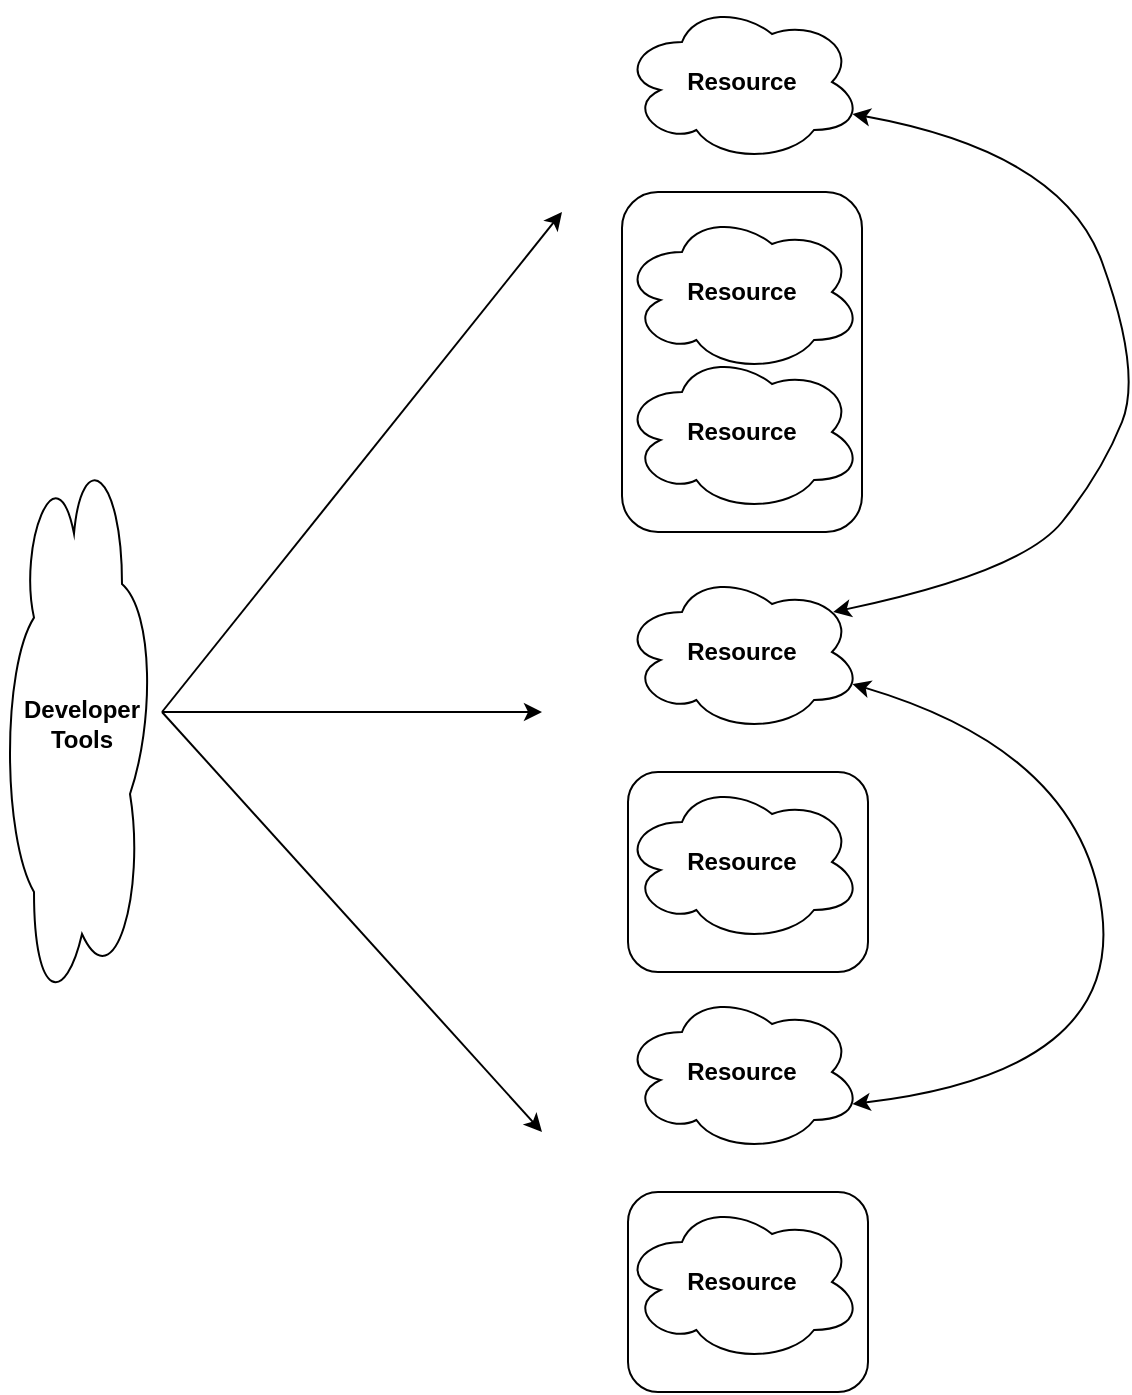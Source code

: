 <mxfile version="12.4.2" type="github" pages="1"><diagram id="dIdCKHCLPM0Rrodj-kXr" name="Page-1"><mxGraphModel dx="1379" dy="902" grid="1" gridSize="10" guides="1" tooltips="1" connect="1" arrows="1" fold="1" page="1" pageScale="1" pageWidth="827" pageHeight="1169" math="0" shadow="0"><root><mxCell id="0"/><mxCell id="1" parent="0"/><mxCell id="fq5EuM6EA8eF8g034mVc-1" value="&lt;b&gt;Developer Tools&lt;/b&gt;" style="ellipse;shape=cloud;whiteSpace=wrap;html=1;direction=south;" parent="1" vertex="1"><mxGeometry x="40" y="226" width="80" height="280" as="geometry"/></mxCell><mxCell id="fq5EuM6EA8eF8g034mVc-4" value="&lt;b&gt;Resource&lt;br&gt;&lt;/b&gt;" style="ellipse;shape=cloud;whiteSpace=wrap;html=1;" parent="1" vertex="1"><mxGeometry x="350" y="110" width="120" height="80" as="geometry"/></mxCell><mxCell id="fq5EuM6EA8eF8g034mVc-5" value="&lt;b&gt;Resource&lt;br&gt;&lt;/b&gt;" style="ellipse;shape=cloud;whiteSpace=wrap;html=1;" parent="1" vertex="1"><mxGeometry x="350" y="180" width="120" height="80" as="geometry"/></mxCell><mxCell id="fq5EuM6EA8eF8g034mVc-24" value="" style="shape=image;html=1;verticalAlign=top;verticalLabelPosition=bottom;labelBackgroundColor=#ffffff;imageAspect=0;aspect=fixed;image=https://cdn1.iconfinder.com/data/icons/material-core/20/account-circle-128.png;fillColor=none;" parent="1" vertex="1"><mxGeometry x="320" y="52" width="58" height="58" as="geometry"/></mxCell><mxCell id="fq5EuM6EA8eF8g034mVc-25" value="&lt;b&gt;Resource&lt;/b&gt;" style="ellipse;shape=cloud;whiteSpace=wrap;html=1;fillColor=none;" parent="1" vertex="1"><mxGeometry x="350" y="5" width="120" height="80" as="geometry"/></mxCell><mxCell id="ra6a0rwuhEmWE3Dhngy6-4" value="&lt;b&gt;Resource&lt;br&gt;&lt;/b&gt;" style="ellipse;shape=cloud;whiteSpace=wrap;html=1;" vertex="1" parent="1"><mxGeometry x="350" y="395" width="120" height="80" as="geometry"/></mxCell><mxCell id="ra6a0rwuhEmWE3Dhngy6-6" value="" style="shape=image;html=1;verticalAlign=top;verticalLabelPosition=bottom;labelBackgroundColor=#ffffff;imageAspect=0;aspect=fixed;image=https://cdn1.iconfinder.com/data/icons/material-core/20/account-circle-128.png;fillColor=none;" vertex="1" parent="1"><mxGeometry x="320" y="337" width="58" height="58" as="geometry"/></mxCell><mxCell id="ra6a0rwuhEmWE3Dhngy6-7" value="&lt;b&gt;Resource&lt;/b&gt;" style="ellipse;shape=cloud;whiteSpace=wrap;html=1;fillColor=none;" vertex="1" parent="1"><mxGeometry x="350" y="290" width="120" height="80" as="geometry"/></mxCell><mxCell id="ra6a0rwuhEmWE3Dhngy6-8" value="&lt;b&gt;Resource&lt;br&gt;&lt;/b&gt;" style="ellipse;shape=cloud;whiteSpace=wrap;html=1;" vertex="1" parent="1"><mxGeometry x="350" y="605" width="120" height="80" as="geometry"/></mxCell><mxCell id="ra6a0rwuhEmWE3Dhngy6-9" value="" style="shape=image;html=1;verticalAlign=top;verticalLabelPosition=bottom;labelBackgroundColor=#ffffff;imageAspect=0;aspect=fixed;image=https://cdn1.iconfinder.com/data/icons/material-core/20/account-circle-128.png;fillColor=none;" vertex="1" parent="1"><mxGeometry x="320" y="547" width="58" height="58" as="geometry"/></mxCell><mxCell id="ra6a0rwuhEmWE3Dhngy6-10" value="&lt;b&gt;Resource&lt;/b&gt;" style="ellipse;shape=cloud;whiteSpace=wrap;html=1;fillColor=none;" vertex="1" parent="1"><mxGeometry x="350" y="500" width="120" height="80" as="geometry"/></mxCell><mxCell id="ra6a0rwuhEmWE3Dhngy6-11" value="" style="rounded=1;whiteSpace=wrap;html=1;fillColor=none;" vertex="1" parent="1"><mxGeometry x="350" y="100" width="120" height="170" as="geometry"/></mxCell><mxCell id="ra6a0rwuhEmWE3Dhngy6-12" value="" style="rounded=1;whiteSpace=wrap;html=1;fillColor=none;" vertex="1" parent="1"><mxGeometry x="353" y="390" width="120" height="100" as="geometry"/></mxCell><mxCell id="ra6a0rwuhEmWE3Dhngy6-13" value="" style="rounded=1;whiteSpace=wrap;html=1;fillColor=none;" vertex="1" parent="1"><mxGeometry x="353" y="600" width="120" height="100" as="geometry"/></mxCell><mxCell id="ra6a0rwuhEmWE3Dhngy6-14" value="" style="endArrow=classic;html=1;entryX=0;entryY=1;entryDx=0;entryDy=0;" edge="1" parent="1" target="fq5EuM6EA8eF8g034mVc-24"><mxGeometry width="50" height="50" relative="1" as="geometry"><mxPoint x="120" y="360" as="sourcePoint"/><mxPoint x="190" y="250" as="targetPoint"/></mxGeometry></mxCell><mxCell id="ra6a0rwuhEmWE3Dhngy6-15" value="" style="endArrow=classic;html=1;" edge="1" parent="1"><mxGeometry width="50" height="50" relative="1" as="geometry"><mxPoint x="120" y="360" as="sourcePoint"/><mxPoint x="310" y="360" as="targetPoint"/></mxGeometry></mxCell><mxCell id="ra6a0rwuhEmWE3Dhngy6-16" value="" style="endArrow=classic;html=1;" edge="1" parent="1"><mxGeometry width="50" height="50" relative="1" as="geometry"><mxPoint x="120" y="360" as="sourcePoint"/><mxPoint x="310" y="570" as="targetPoint"/></mxGeometry></mxCell><mxCell id="ra6a0rwuhEmWE3Dhngy6-17" value="" style="curved=1;endArrow=classic;html=1;startArrow=classic;startFill=1;entryX=0.96;entryY=0.7;entryDx=0;entryDy=0;entryPerimeter=0;exitX=0.88;exitY=0.25;exitDx=0;exitDy=0;exitPerimeter=0;" edge="1" parent="1" source="ra6a0rwuhEmWE3Dhngy6-7" target="fq5EuM6EA8eF8g034mVc-25"><mxGeometry width="50" height="50" relative="1" as="geometry"><mxPoint x="570" y="270" as="sourcePoint"/><mxPoint x="570" y="180" as="targetPoint"/><Array as="points"><mxPoint x="550" y="290"/><mxPoint x="590" y="240"/><mxPoint x="610" y="190"/><mxPoint x="570" y="80"/></Array></mxGeometry></mxCell><mxCell id="ra6a0rwuhEmWE3Dhngy6-18" value="" style="curved=1;endArrow=classic;html=1;entryX=0.96;entryY=0.7;entryDx=0;entryDy=0;entryPerimeter=0;exitX=0.96;exitY=0.7;exitDx=0;exitDy=0;exitPerimeter=0;startArrow=classic;startFill=1;" edge="1" parent="1" source="ra6a0rwuhEmWE3Dhngy6-10" target="ra6a0rwuhEmWE3Dhngy6-7"><mxGeometry width="50" height="50" relative="1" as="geometry"><mxPoint x="40" y="770" as="sourcePoint"/><mxPoint x="90" y="720" as="targetPoint"/><Array as="points"><mxPoint x="600" y="540"/><mxPoint x="580" y="380"/></Array></mxGeometry></mxCell></root></mxGraphModel></diagram></mxfile>